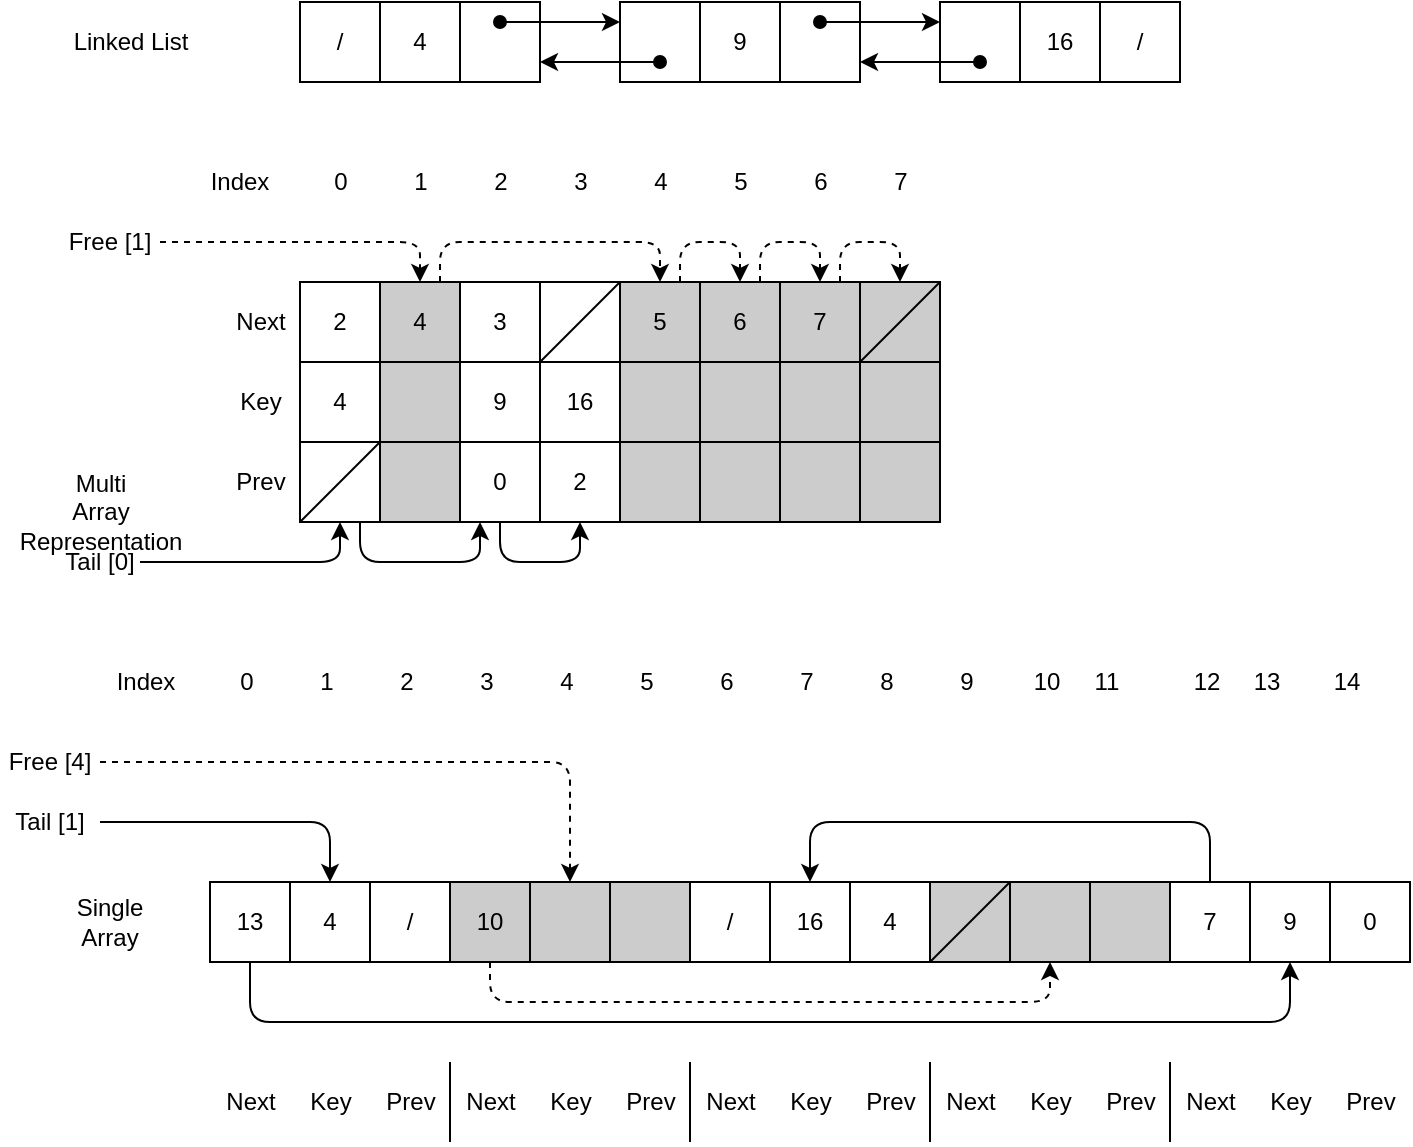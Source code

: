 <mxfile version="14.1.8" type="device"><diagram id="vrvW7QGDZcjqtpPtshBM" name="Page-1"><mxGraphModel dx="1422" dy="843" grid="1" gridSize="10" guides="1" tooltips="1" connect="1" arrows="1" fold="1" page="1" pageScale="1" pageWidth="827" pageHeight="1169" math="0" shadow="0"><root><mxCell id="0"/><mxCell id="1" parent="0"/><mxCell id="iqrI0noiMPj8rujkxIF3-4" value="2" style="whiteSpace=wrap;html=1;aspect=fixed;" parent="1" vertex="1"><mxGeometry x="170" y="180" width="40" height="40" as="geometry"/></mxCell><mxCell id="iqrI0noiMPj8rujkxIF3-5" value="Next" style="text;html=1;align=center;verticalAlign=middle;resizable=0;points=[];autosize=1;" parent="1" vertex="1"><mxGeometry x="130" y="190" width="40" height="20" as="geometry"/></mxCell><mxCell id="iqrI0noiMPj8rujkxIF3-6" value="4" style="whiteSpace=wrap;html=1;aspect=fixed;" parent="1" vertex="1"><mxGeometry x="170" y="220" width="40" height="40" as="geometry"/></mxCell><mxCell id="iqrI0noiMPj8rujkxIF3-8" value="Key" style="text;html=1;align=center;verticalAlign=middle;resizable=0;points=[];autosize=1;" parent="1" vertex="1"><mxGeometry x="130" y="230" width="40" height="20" as="geometry"/></mxCell><mxCell id="iqrI0noiMPj8rujkxIF3-9" value="Prev" style="text;html=1;align=center;verticalAlign=middle;resizable=0;points=[];autosize=1;" parent="1" vertex="1"><mxGeometry x="130" y="270" width="40" height="20" as="geometry"/></mxCell><mxCell id="iqrI0noiMPj8rujkxIF3-10" value="" style="whiteSpace=wrap;html=1;aspect=fixed;fillColor=#CCCCCC;" parent="1" vertex="1"><mxGeometry x="210" y="180" width="40" height="40" as="geometry"/></mxCell><mxCell id="iqrI0noiMPj8rujkxIF3-12" value="/" style="whiteSpace=wrap;html=1;aspect=fixed;" parent="1" vertex="1"><mxGeometry x="170" y="40" width="40" height="40" as="geometry"/></mxCell><mxCell id="iqrI0noiMPj8rujkxIF3-13" value="4" style="whiteSpace=wrap;html=1;aspect=fixed;" parent="1" vertex="1"><mxGeometry x="210" y="40" width="40" height="40" as="geometry"/></mxCell><mxCell id="iqrI0noiMPj8rujkxIF3-14" value="" style="whiteSpace=wrap;html=1;aspect=fixed;" parent="1" vertex="1"><mxGeometry x="250" y="40" width="40" height="40" as="geometry"/></mxCell><mxCell id="iqrI0noiMPj8rujkxIF3-15" value="" style="whiteSpace=wrap;html=1;aspect=fixed;" parent="1" vertex="1"><mxGeometry x="330" y="40" width="40" height="40" as="geometry"/></mxCell><mxCell id="iqrI0noiMPj8rujkxIF3-16" value="9" style="whiteSpace=wrap;html=1;aspect=fixed;" parent="1" vertex="1"><mxGeometry x="370" y="40" width="40" height="40" as="geometry"/></mxCell><mxCell id="iqrI0noiMPj8rujkxIF3-17" value="" style="whiteSpace=wrap;html=1;aspect=fixed;" parent="1" vertex="1"><mxGeometry x="410" y="40" width="40" height="40" as="geometry"/></mxCell><mxCell id="iqrI0noiMPj8rujkxIF3-18" value="" style="whiteSpace=wrap;html=1;aspect=fixed;" parent="1" vertex="1"><mxGeometry x="490" y="40" width="40" height="40" as="geometry"/></mxCell><mxCell id="iqrI0noiMPj8rujkxIF3-19" value="16" style="whiteSpace=wrap;html=1;aspect=fixed;" parent="1" vertex="1"><mxGeometry x="530" y="40" width="40" height="40" as="geometry"/></mxCell><mxCell id="iqrI0noiMPj8rujkxIF3-20" value="/" style="whiteSpace=wrap;html=1;aspect=fixed;" parent="1" vertex="1"><mxGeometry x="570" y="40" width="40" height="40" as="geometry"/></mxCell><mxCell id="iqrI0noiMPj8rujkxIF3-23" value="" style="endArrow=classic;html=1;startArrow=oval;startFill=1;" parent="1" edge="1"><mxGeometry width="50" height="50" relative="1" as="geometry"><mxPoint x="270" y="50" as="sourcePoint"/><mxPoint x="330" y="50" as="targetPoint"/></mxGeometry></mxCell><mxCell id="iqrI0noiMPj8rujkxIF3-24" value="" style="endArrow=classic;html=1;startArrow=oval;startFill=1;" parent="1" edge="1"><mxGeometry width="50" height="50" relative="1" as="geometry"><mxPoint x="350" y="70" as="sourcePoint"/><mxPoint x="290" y="70" as="targetPoint"/></mxGeometry></mxCell><mxCell id="iqrI0noiMPj8rujkxIF3-25" value="" style="endArrow=classic;html=1;startArrow=oval;startFill=1;" parent="1" edge="1"><mxGeometry width="50" height="50" relative="1" as="geometry"><mxPoint x="430" y="50" as="sourcePoint"/><mxPoint x="490" y="50" as="targetPoint"/></mxGeometry></mxCell><mxCell id="iqrI0noiMPj8rujkxIF3-26" value="" style="endArrow=classic;html=1;startArrow=oval;startFill=1;" parent="1" edge="1"><mxGeometry width="50" height="50" relative="1" as="geometry"><mxPoint x="510" y="70" as="sourcePoint"/><mxPoint x="450" y="70" as="targetPoint"/></mxGeometry></mxCell><mxCell id="iqrI0noiMPj8rujkxIF3-30" value="" style="whiteSpace=wrap;html=1;aspect=fixed;fillColor=#CCCCCC;" parent="1" vertex="1"><mxGeometry x="210" y="220" width="40" height="40" as="geometry"/></mxCell><mxCell id="iqrI0noiMPj8rujkxIF3-31" value="" style="whiteSpace=wrap;html=1;aspect=fixed;fillColor=#CCCCCC;" parent="1" vertex="1"><mxGeometry x="210" y="260" width="40" height="40" as="geometry"/></mxCell><mxCell id="iqrI0noiMPj8rujkxIF3-32" value="9" style="whiteSpace=wrap;html=1;aspect=fixed;" parent="1" vertex="1"><mxGeometry x="250" y="220" width="40" height="40" as="geometry"/></mxCell><mxCell id="iqrI0noiMPj8rujkxIF3-33" value="3" style="whiteSpace=wrap;html=1;aspect=fixed;" parent="1" vertex="1"><mxGeometry x="250" y="180" width="40" height="40" as="geometry"/></mxCell><mxCell id="iqrI0noiMPj8rujkxIF3-34" value="0" style="whiteSpace=wrap;html=1;aspect=fixed;" parent="1" vertex="1"><mxGeometry x="250" y="260" width="40" height="40" as="geometry"/></mxCell><mxCell id="iqrI0noiMPj8rujkxIF3-35" value="16" style="whiteSpace=wrap;html=1;aspect=fixed;" parent="1" vertex="1"><mxGeometry x="290" y="220" width="40" height="40" as="geometry"/></mxCell><mxCell id="iqrI0noiMPj8rujkxIF3-37" value="2" style="whiteSpace=wrap;html=1;aspect=fixed;" parent="1" vertex="1"><mxGeometry x="290" y="260" width="40" height="40" as="geometry"/></mxCell><mxCell id="iqrI0noiMPj8rujkxIF3-38" value="Index" style="text;html=1;strokeColor=none;fillColor=none;align=center;verticalAlign=middle;whiteSpace=wrap;rounded=0;" parent="1" vertex="1"><mxGeometry x="120" y="120" width="40" height="20" as="geometry"/></mxCell><mxCell id="iqrI0noiMPj8rujkxIF3-40" value="0" style="text;html=1;align=center;verticalAlign=middle;resizable=0;points=[];autosize=1;" parent="1" vertex="1"><mxGeometry x="180" y="120" width="20" height="20" as="geometry"/></mxCell><mxCell id="iqrI0noiMPj8rujkxIF3-41" value="1" style="text;html=1;align=center;verticalAlign=middle;resizable=0;points=[];autosize=1;" parent="1" vertex="1"><mxGeometry x="220" y="120" width="20" height="20" as="geometry"/></mxCell><mxCell id="iqrI0noiMPj8rujkxIF3-42" value="2" style="text;html=1;align=center;verticalAlign=middle;resizable=0;points=[];autosize=1;" parent="1" vertex="1"><mxGeometry x="260" y="120" width="20" height="20" as="geometry"/></mxCell><mxCell id="iqrI0noiMPj8rujkxIF3-43" value="3" style="text;html=1;align=center;verticalAlign=middle;resizable=0;points=[];autosize=1;" parent="1" vertex="1"><mxGeometry x="300" y="120" width="20" height="20" as="geometry"/></mxCell><mxCell id="iqrI0noiMPj8rujkxIF3-44" value="4" style="text;html=1;align=center;verticalAlign=middle;resizable=0;points=[];autosize=1;" parent="1" vertex="1"><mxGeometry x="340" y="120" width="20" height="20" as="geometry"/></mxCell><mxCell id="iqrI0noiMPj8rujkxIF3-45" value="5" style="text;html=1;align=center;verticalAlign=middle;resizable=0;points=[];autosize=1;" parent="1" vertex="1"><mxGeometry x="380" y="120" width="20" height="20" as="geometry"/></mxCell><mxCell id="iqrI0noiMPj8rujkxIF3-46" value="6" style="text;html=1;align=center;verticalAlign=middle;resizable=0;points=[];autosize=1;" parent="1" vertex="1"><mxGeometry x="420" y="120" width="20" height="20" as="geometry"/></mxCell><mxCell id="iqrI0noiMPj8rujkxIF3-47" value="7" style="text;html=1;align=center;verticalAlign=middle;resizable=0;points=[];autosize=1;" parent="1" vertex="1"><mxGeometry x="460" y="120" width="20" height="20" as="geometry"/></mxCell><mxCell id="iqrI0noiMPj8rujkxIF3-48" value="" style="whiteSpace=wrap;html=1;aspect=fixed;fillColor=#CCCCCC;" parent="1" vertex="1"><mxGeometry x="330" y="180" width="40" height="40" as="geometry"/></mxCell><mxCell id="iqrI0noiMPj8rujkxIF3-49" value="" style="whiteSpace=wrap;html=1;aspect=fixed;fillColor=#CCCCCC;" parent="1" vertex="1"><mxGeometry x="330" y="220" width="40" height="40" as="geometry"/></mxCell><mxCell id="iqrI0noiMPj8rujkxIF3-50" value="" style="whiteSpace=wrap;html=1;aspect=fixed;fillColor=#CCCCCC;" parent="1" vertex="1"><mxGeometry x="330" y="260" width="40" height="40" as="geometry"/></mxCell><mxCell id="iqrI0noiMPj8rujkxIF3-51" value="" style="whiteSpace=wrap;html=1;aspect=fixed;fillColor=#CCCCCC;" parent="1" vertex="1"><mxGeometry x="370" y="180" width="40" height="40" as="geometry"/></mxCell><mxCell id="iqrI0noiMPj8rujkxIF3-52" value="" style="whiteSpace=wrap;html=1;aspect=fixed;fillColor=#CCCCCC;" parent="1" vertex="1"><mxGeometry x="370" y="220" width="40" height="40" as="geometry"/></mxCell><mxCell id="iqrI0noiMPj8rujkxIF3-54" value="" style="whiteSpace=wrap;html=1;aspect=fixed;fillColor=#CCCCCC;" parent="1" vertex="1"><mxGeometry x="410" y="180" width="40" height="40" as="geometry"/></mxCell><mxCell id="iqrI0noiMPj8rujkxIF3-55" value="" style="whiteSpace=wrap;html=1;aspect=fixed;fillColor=#CCCCCC;" parent="1" vertex="1"><mxGeometry x="410" y="220" width="40" height="40" as="geometry"/></mxCell><mxCell id="iqrI0noiMPj8rujkxIF3-56" value="" style="whiteSpace=wrap;html=1;aspect=fixed;fillColor=#CCCCCC;" parent="1" vertex="1"><mxGeometry x="410" y="260" width="40" height="40" as="geometry"/></mxCell><mxCell id="iqrI0noiMPj8rujkxIF3-57" value="" style="whiteSpace=wrap;html=1;aspect=fixed;fillColor=#CCCCCC;" parent="1" vertex="1"><mxGeometry x="450" y="180" width="40" height="40" as="geometry"/></mxCell><mxCell id="iqrI0noiMPj8rujkxIF3-58" value="" style="whiteSpace=wrap;html=1;aspect=fixed;fillColor=#CCCCCC;" parent="1" vertex="1"><mxGeometry x="450" y="220" width="40" height="40" as="geometry"/></mxCell><mxCell id="iqrI0noiMPj8rujkxIF3-59" value="" style="whiteSpace=wrap;html=1;aspect=fixed;fillColor=#CCCCCC;" parent="1" vertex="1"><mxGeometry x="450" y="260" width="40" height="40" as="geometry"/></mxCell><mxCell id="iqrI0noiMPj8rujkxIF3-60" value="Linked List" style="text;html=1;align=center;verticalAlign=middle;resizable=0;points=[];autosize=1;" parent="1" vertex="1"><mxGeometry x="50" y="50" width="70" height="20" as="geometry"/></mxCell><mxCell id="iqrI0noiMPj8rujkxIF3-61" value="Multi&lt;br&gt;Array &lt;br&gt;Representation" style="text;html=1;align=center;verticalAlign=middle;resizable=0;points=[];autosize=1;" parent="1" vertex="1"><mxGeometry x="20" y="270" width="100" height="50" as="geometry"/></mxCell><mxCell id="iqrI0noiMPj8rujkxIF3-62" value="13" style="whiteSpace=wrap;html=1;aspect=fixed;" parent="1" vertex="1"><mxGeometry x="125" y="480" width="40" height="40" as="geometry"/></mxCell><mxCell id="iqrI0noiMPj8rujkxIF3-63" value="4" style="whiteSpace=wrap;html=1;aspect=fixed;" parent="1" vertex="1"><mxGeometry x="165" y="480" width="40" height="40" as="geometry"/></mxCell><mxCell id="iqrI0noiMPj8rujkxIF3-64" value="/" style="whiteSpace=wrap;html=1;aspect=fixed;" parent="1" vertex="1"><mxGeometry x="205" y="480" width="40" height="40" as="geometry"/></mxCell><mxCell id="iqrI0noiMPj8rujkxIF3-68" value="/" style="whiteSpace=wrap;html=1;aspect=fixed;" parent="1" vertex="1"><mxGeometry x="365" y="480" width="40" height="40" as="geometry"/></mxCell><mxCell id="iqrI0noiMPj8rujkxIF3-69" value="16" style="whiteSpace=wrap;html=1;aspect=fixed;" parent="1" vertex="1"><mxGeometry x="405" y="480" width="40" height="40" as="geometry"/></mxCell><mxCell id="iqrI0noiMPj8rujkxIF3-70" value="4" style="whiteSpace=wrap;html=1;aspect=fixed;" parent="1" vertex="1"><mxGeometry x="445" y="480" width="40" height="40" as="geometry"/></mxCell><mxCell id="iqrI0noiMPj8rujkxIF3-71" value="" style="whiteSpace=wrap;html=1;aspect=fixed;fillColor=#CCCCCC;" parent="1" vertex="1"><mxGeometry x="485" y="480" width="40" height="40" as="geometry"/></mxCell><mxCell id="iqrI0noiMPj8rujkxIF3-72" value="" style="whiteSpace=wrap;html=1;aspect=fixed;fillColor=#CCCCCC;" parent="1" vertex="1"><mxGeometry x="525" y="480" width="40" height="40" as="geometry"/></mxCell><mxCell id="iqrI0noiMPj8rujkxIF3-73" value="" style="whiteSpace=wrap;html=1;aspect=fixed;fillColor=#CCCCCC;" parent="1" vertex="1"><mxGeometry x="565" y="480" width="40" height="40" as="geometry"/></mxCell><mxCell id="iqrI0noiMPj8rujkxIF3-74" value="Key" style="text;html=1;align=center;verticalAlign=middle;resizable=0;points=[];autosize=1;" parent="1" vertex="1"><mxGeometry x="165" y="580" width="40" height="20" as="geometry"/></mxCell><mxCell id="iqrI0noiMPj8rujkxIF3-75" value="Next" style="text;html=1;align=center;verticalAlign=middle;resizable=0;points=[];autosize=1;" parent="1" vertex="1"><mxGeometry x="125" y="580" width="40" height="20" as="geometry"/></mxCell><mxCell id="iqrI0noiMPj8rujkxIF3-76" value="Prev" style="text;html=1;align=center;verticalAlign=middle;resizable=0;points=[];autosize=1;" parent="1" vertex="1"><mxGeometry x="205" y="580" width="40" height="20" as="geometry"/></mxCell><mxCell id="iqrI0noiMPj8rujkxIF3-77" value="Index" style="text;html=1;strokeColor=none;fillColor=none;align=center;verticalAlign=middle;whiteSpace=wrap;rounded=0;" parent="1" vertex="1"><mxGeometry x="72.5" y="370" width="40" height="20" as="geometry"/></mxCell><mxCell id="iqrI0noiMPj8rujkxIF3-78" value="0" style="text;html=1;align=center;verticalAlign=middle;resizable=0;points=[];autosize=1;" parent="1" vertex="1"><mxGeometry x="132.5" y="370" width="20" height="20" as="geometry"/></mxCell><mxCell id="iqrI0noiMPj8rujkxIF3-79" value="1" style="text;html=1;align=center;verticalAlign=middle;resizable=0;points=[];autosize=1;" parent="1" vertex="1"><mxGeometry x="172.5" y="370" width="20" height="20" as="geometry"/></mxCell><mxCell id="iqrI0noiMPj8rujkxIF3-80" value="2" style="text;html=1;align=center;verticalAlign=middle;resizable=0;points=[];autosize=1;" parent="1" vertex="1"><mxGeometry x="212.5" y="370" width="20" height="20" as="geometry"/></mxCell><mxCell id="iqrI0noiMPj8rujkxIF3-81" value="3" style="text;html=1;align=center;verticalAlign=middle;resizable=0;points=[];autosize=1;" parent="1" vertex="1"><mxGeometry x="252.5" y="370" width="20" height="20" as="geometry"/></mxCell><mxCell id="iqrI0noiMPj8rujkxIF3-82" value="4" style="text;html=1;align=center;verticalAlign=middle;resizable=0;points=[];autosize=1;" parent="1" vertex="1"><mxGeometry x="292.5" y="370" width="20" height="20" as="geometry"/></mxCell><mxCell id="iqrI0noiMPj8rujkxIF3-83" value="5" style="text;html=1;align=center;verticalAlign=middle;resizable=0;points=[];autosize=1;" parent="1" vertex="1"><mxGeometry x="332.5" y="370" width="20" height="20" as="geometry"/></mxCell><mxCell id="iqrI0noiMPj8rujkxIF3-84" value="6" style="text;html=1;align=center;verticalAlign=middle;resizable=0;points=[];autosize=1;" parent="1" vertex="1"><mxGeometry x="372.5" y="370" width="20" height="20" as="geometry"/></mxCell><mxCell id="iqrI0noiMPj8rujkxIF3-85" value="7" style="text;html=1;align=center;verticalAlign=middle;resizable=0;points=[];autosize=1;" parent="1" vertex="1"><mxGeometry x="412.5" y="370" width="20" height="20" as="geometry"/></mxCell><mxCell id="iqrI0noiMPj8rujkxIF3-86" value="8" style="text;html=1;align=center;verticalAlign=middle;resizable=0;points=[];autosize=1;" parent="1" vertex="1"><mxGeometry x="452.5" y="370" width="20" height="20" as="geometry"/></mxCell><mxCell id="iqrI0noiMPj8rujkxIF3-87" value="9" style="text;html=1;align=center;verticalAlign=middle;resizable=0;points=[];autosize=1;" parent="1" vertex="1"><mxGeometry x="492.5" y="370" width="20" height="20" as="geometry"/></mxCell><mxCell id="iqrI0noiMPj8rujkxIF3-88" value="10" style="text;html=1;align=center;verticalAlign=middle;resizable=0;points=[];autosize=1;" parent="1" vertex="1"><mxGeometry x="527.5" y="370" width="30" height="20" as="geometry"/></mxCell><mxCell id="iqrI0noiMPj8rujkxIF3-89" value="11" style="text;html=1;align=center;verticalAlign=middle;resizable=0;points=[];autosize=1;" parent="1" vertex="1"><mxGeometry x="557.5" y="370" width="30" height="20" as="geometry"/></mxCell><mxCell id="iqrI0noiMPj8rujkxIF3-90" value="Key" style="text;html=1;align=center;verticalAlign=middle;resizable=0;points=[];autosize=1;" parent="1" vertex="1"><mxGeometry x="285" y="580" width="40" height="20" as="geometry"/></mxCell><mxCell id="iqrI0noiMPj8rujkxIF3-91" value="Next" style="text;html=1;align=center;verticalAlign=middle;resizable=0;points=[];autosize=1;" parent="1" vertex="1"><mxGeometry x="245" y="580" width="40" height="20" as="geometry"/></mxCell><mxCell id="iqrI0noiMPj8rujkxIF3-92" value="Prev" style="text;html=1;align=center;verticalAlign=middle;resizable=0;points=[];autosize=1;" parent="1" vertex="1"><mxGeometry x="325" y="580" width="40" height="20" as="geometry"/></mxCell><mxCell id="iqrI0noiMPj8rujkxIF3-93" value="Key" style="text;html=1;align=center;verticalAlign=middle;resizable=0;points=[];autosize=1;" parent="1" vertex="1"><mxGeometry x="405" y="580" width="40" height="20" as="geometry"/></mxCell><mxCell id="iqrI0noiMPj8rujkxIF3-94" value="Next" style="text;html=1;align=center;verticalAlign=middle;resizable=0;points=[];autosize=1;" parent="1" vertex="1"><mxGeometry x="365" y="580" width="40" height="20" as="geometry"/></mxCell><mxCell id="iqrI0noiMPj8rujkxIF3-95" value="Prev" style="text;html=1;align=center;verticalAlign=middle;resizable=0;points=[];autosize=1;" parent="1" vertex="1"><mxGeometry x="445" y="580" width="40" height="20" as="geometry"/></mxCell><mxCell id="iqrI0noiMPj8rujkxIF3-96" value="" style="endArrow=none;html=1;" parent="1" edge="1"><mxGeometry width="50" height="50" relative="1" as="geometry"><mxPoint x="245" y="610" as="sourcePoint"/><mxPoint x="245" y="570" as="targetPoint"/></mxGeometry></mxCell><mxCell id="iqrI0noiMPj8rujkxIF3-101" value="" style="whiteSpace=wrap;html=1;aspect=fixed;fillColor=#CCCCCC;" parent="1" vertex="1"><mxGeometry x="370" y="260" width="40" height="40" as="geometry"/></mxCell><mxCell id="iqrI0noiMPj8rujkxIF3-102" value="" style="endArrow=none;html=1;" parent="1" edge="1"><mxGeometry width="50" height="50" relative="1" as="geometry"><mxPoint x="365" y="610" as="sourcePoint"/><mxPoint x="365" y="570" as="targetPoint"/></mxGeometry></mxCell><mxCell id="iqrI0noiMPj8rujkxIF3-103" value="Single Array" style="text;html=1;strokeColor=none;fillColor=none;align=center;verticalAlign=middle;whiteSpace=wrap;rounded=0;" parent="1" vertex="1"><mxGeometry x="55" y="490" width="40" height="20" as="geometry"/></mxCell><mxCell id="YoQ7XEhRBiESrED5qIaC-2" value="Tail [0]" style="text;html=1;strokeColor=none;fillColor=none;align=center;verticalAlign=middle;whiteSpace=wrap;rounded=0;" parent="1" vertex="1"><mxGeometry x="50" y="310" width="40" height="20" as="geometry"/></mxCell><mxCell id="YoQ7XEhRBiESrED5qIaC-4" value="" style="endArrow=classic;html=1;entryX=0.5;entryY=1;entryDx=0;entryDy=0;" parent="1" target="YoQ7XEhRBiESrED5qIaC-5" edge="1"><mxGeometry width="50" height="50" relative="1" as="geometry"><mxPoint x="90" y="320" as="sourcePoint"/><mxPoint x="190" y="270" as="targetPoint"/><Array as="points"><mxPoint x="190" y="320"/></Array></mxGeometry></mxCell><mxCell id="YoQ7XEhRBiESrED5qIaC-5" value="" style="whiteSpace=wrap;html=1;aspect=fixed;" parent="1" vertex="1"><mxGeometry x="170" y="260" width="40" height="40" as="geometry"/></mxCell><mxCell id="YoQ7XEhRBiESrED5qIaC-6" value="" style="endArrow=none;html=1;exitX=0;exitY=1;exitDx=0;exitDy=0;entryX=0;entryY=1;entryDx=0;entryDy=0;" parent="1" source="YoQ7XEhRBiESrED5qIaC-5" target="iqrI0noiMPj8rujkxIF3-30" edge="1"><mxGeometry width="50" height="50" relative="1" as="geometry"><mxPoint x="160" y="300" as="sourcePoint"/><mxPoint x="440" y="360" as="targetPoint"/></mxGeometry></mxCell><mxCell id="YoQ7XEhRBiESrED5qIaC-7" value="" style="whiteSpace=wrap;html=1;aspect=fixed;" parent="1" vertex="1"><mxGeometry x="290" y="180" width="40" height="40" as="geometry"/></mxCell><mxCell id="YoQ7XEhRBiESrED5qIaC-11" value="" style="endArrow=none;html=1;exitX=1;exitY=1;exitDx=0;exitDy=0;entryX=0;entryY=0;entryDx=0;entryDy=0;" parent="1" source="iqrI0noiMPj8rujkxIF3-33" target="iqrI0noiMPj8rujkxIF3-48" edge="1"><mxGeometry width="50" height="50" relative="1" as="geometry"><mxPoint x="390" y="390" as="sourcePoint"/><mxPoint x="440" y="340" as="targetPoint"/></mxGeometry></mxCell><mxCell id="YoQ7XEhRBiESrED5qIaC-12" value="" style="endArrow=classic;html=1;exitX=0.75;exitY=1;exitDx=0;exitDy=0;" parent="1" source="YoQ7XEhRBiESrED5qIaC-5" edge="1"><mxGeometry width="50" height="50" relative="1" as="geometry"><mxPoint x="390" y="390" as="sourcePoint"/><mxPoint x="260" y="300" as="targetPoint"/><Array as="points"><mxPoint x="200" y="320"/><mxPoint x="260" y="320"/></Array></mxGeometry></mxCell><mxCell id="YoQ7XEhRBiESrED5qIaC-15" value="" style="endArrow=classic;html=1;exitX=0.5;exitY=1;exitDx=0;exitDy=0;entryX=0.5;entryY=1;entryDx=0;entryDy=0;" parent="1" source="iqrI0noiMPj8rujkxIF3-34" target="iqrI0noiMPj8rujkxIF3-37" edge="1"><mxGeometry width="50" height="50" relative="1" as="geometry"><mxPoint x="390" y="390" as="sourcePoint"/><mxPoint x="440" y="340" as="targetPoint"/><Array as="points"><mxPoint x="270" y="320"/><mxPoint x="310" y="320"/></Array></mxGeometry></mxCell><mxCell id="YoQ7XEhRBiESrED5qIaC-16" value="Tail [1]" style="text;html=1;strokeColor=none;fillColor=none;align=center;verticalAlign=middle;whiteSpace=wrap;rounded=0;" parent="1" vertex="1"><mxGeometry x="25" y="440" width="40" height="20" as="geometry"/></mxCell><mxCell id="YoQ7XEhRBiESrED5qIaC-17" value="" style="endArrow=classic;html=1;entryX=0.5;entryY=0;entryDx=0;entryDy=0;" parent="1" target="iqrI0noiMPj8rujkxIF3-63" edge="1"><mxGeometry width="50" height="50" relative="1" as="geometry"><mxPoint x="70" y="450" as="sourcePoint"/><mxPoint x="195" y="450" as="targetPoint"/><Array as="points"><mxPoint x="185" y="450"/></Array></mxGeometry></mxCell><mxCell id="YoQ7XEhRBiESrED5qIaC-18" value="" style="endArrow=classic;html=1;exitX=0.5;exitY=1;exitDx=0;exitDy=0;entryX=0.5;entryY=1;entryDx=0;entryDy=0;" parent="1" source="iqrI0noiMPj8rujkxIF3-62" target="L3OXKONoXs7qO71y7WkS-5" edge="1"><mxGeometry width="50" height="50" relative="1" as="geometry"><mxPoint x="145" y="550" as="sourcePoint"/><mxPoint x="305" y="520" as="targetPoint"/><Array as="points"><mxPoint x="145" y="550"/><mxPoint x="665" y="550"/></Array></mxGeometry></mxCell><mxCell id="YoQ7XEhRBiESrED5qIaC-19" value="" style="endArrow=classic;html=1;exitX=0.5;exitY=0;exitDx=0;exitDy=0;entryX=0.5;entryY=0;entryDx=0;entryDy=0;" parent="1" source="L3OXKONoXs7qO71y7WkS-4" target="iqrI0noiMPj8rujkxIF3-69" edge="1"><mxGeometry width="50" height="50" relative="1" as="geometry"><mxPoint x="265" y="480" as="sourcePoint"/><mxPoint x="425" y="450" as="targetPoint"/><Array as="points"><mxPoint x="625" y="450"/><mxPoint x="425" y="450"/></Array></mxGeometry></mxCell><mxCell id="L3OXKONoXs7qO71y7WkS-4" value="7" style="whiteSpace=wrap;html=1;aspect=fixed;" parent="1" vertex="1"><mxGeometry x="605" y="480" width="40" height="40" as="geometry"/></mxCell><mxCell id="L3OXKONoXs7qO71y7WkS-5" value="9" style="whiteSpace=wrap;html=1;aspect=fixed;" parent="1" vertex="1"><mxGeometry x="645" y="480" width="40" height="40" as="geometry"/></mxCell><mxCell id="L3OXKONoXs7qO71y7WkS-6" value="0" style="whiteSpace=wrap;html=1;aspect=fixed;" parent="1" vertex="1"><mxGeometry x="685" y="480" width="40" height="40" as="geometry"/></mxCell><mxCell id="L3OXKONoXs7qO71y7WkS-7" value="" style="whiteSpace=wrap;html=1;aspect=fixed;fillColor=#CCCCCC;" parent="1" vertex="1"><mxGeometry x="245" y="480" width="40" height="40" as="geometry"/></mxCell><mxCell id="L3OXKONoXs7qO71y7WkS-8" value="" style="whiteSpace=wrap;html=1;aspect=fixed;fillColor=#CCCCCC;" parent="1" vertex="1"><mxGeometry x="285" y="480" width="40" height="40" as="geometry"/></mxCell><mxCell id="L3OXKONoXs7qO71y7WkS-9" value="" style="whiteSpace=wrap;html=1;aspect=fixed;fillColor=#CCCCCC;" parent="1" vertex="1"><mxGeometry x="325" y="480" width="40" height="40" as="geometry"/></mxCell><mxCell id="L3OXKONoXs7qO71y7WkS-10" value="12" style="text;html=1;align=center;verticalAlign=middle;resizable=0;points=[];autosize=1;" parent="1" vertex="1"><mxGeometry x="607.5" y="370" width="30" height="20" as="geometry"/></mxCell><mxCell id="L3OXKONoXs7qO71y7WkS-11" value="13" style="text;html=1;align=center;verticalAlign=middle;resizable=0;points=[];autosize=1;" parent="1" vertex="1"><mxGeometry x="637.5" y="370" width="30" height="20" as="geometry"/></mxCell><mxCell id="L3OXKONoXs7qO71y7WkS-12" value="14" style="text;html=1;align=center;verticalAlign=middle;resizable=0;points=[];autosize=1;" parent="1" vertex="1"><mxGeometry x="677.5" y="370" width="30" height="20" as="geometry"/></mxCell><mxCell id="L3OXKONoXs7qO71y7WkS-13" value="Key" style="text;html=1;align=center;verticalAlign=middle;resizable=0;points=[];autosize=1;" parent="1" vertex="1"><mxGeometry x="525" y="580" width="40" height="20" as="geometry"/></mxCell><mxCell id="L3OXKONoXs7qO71y7WkS-14" value="Next" style="text;html=1;align=center;verticalAlign=middle;resizable=0;points=[];autosize=1;" parent="1" vertex="1"><mxGeometry x="485" y="580" width="40" height="20" as="geometry"/></mxCell><mxCell id="L3OXKONoXs7qO71y7WkS-15" value="Prev" style="text;html=1;align=center;verticalAlign=middle;resizable=0;points=[];autosize=1;" parent="1" vertex="1"><mxGeometry x="565" y="580" width="40" height="20" as="geometry"/></mxCell><mxCell id="L3OXKONoXs7qO71y7WkS-16" value="" style="endArrow=none;html=1;" parent="1" edge="1"><mxGeometry width="50" height="50" relative="1" as="geometry"><mxPoint x="485" y="610" as="sourcePoint"/><mxPoint x="485" y="570" as="targetPoint"/></mxGeometry></mxCell><mxCell id="L3OXKONoXs7qO71y7WkS-17" value="Key" style="text;html=1;align=center;verticalAlign=middle;resizable=0;points=[];autosize=1;" parent="1" vertex="1"><mxGeometry x="645" y="580" width="40" height="20" as="geometry"/></mxCell><mxCell id="L3OXKONoXs7qO71y7WkS-18" value="Next" style="text;html=1;align=center;verticalAlign=middle;resizable=0;points=[];autosize=1;" parent="1" vertex="1"><mxGeometry x="605" y="580" width="40" height="20" as="geometry"/></mxCell><mxCell id="L3OXKONoXs7qO71y7WkS-19" value="Prev" style="text;html=1;align=center;verticalAlign=middle;resizable=0;points=[];autosize=1;" parent="1" vertex="1"><mxGeometry x="685" y="580" width="40" height="20" as="geometry"/></mxCell><mxCell id="L3OXKONoXs7qO71y7WkS-20" value="" style="endArrow=none;html=1;" parent="1" edge="1"><mxGeometry width="50" height="50" relative="1" as="geometry"><mxPoint x="605" y="610" as="sourcePoint"/><mxPoint x="605" y="570" as="targetPoint"/></mxGeometry></mxCell><mxCell id="rhm4Uobxc_NMf9pzIZuO-2" value="4" style="text;html=1;strokeColor=none;fillColor=none;align=center;verticalAlign=middle;whiteSpace=wrap;rounded=0;" vertex="1" parent="1"><mxGeometry x="210" y="190" width="40" height="20" as="geometry"/></mxCell><mxCell id="rhm4Uobxc_NMf9pzIZuO-3" value="5" style="text;html=1;strokeColor=none;fillColor=none;align=center;verticalAlign=middle;whiteSpace=wrap;rounded=0;" vertex="1" parent="1"><mxGeometry x="330" y="190" width="40" height="20" as="geometry"/></mxCell><mxCell id="rhm4Uobxc_NMf9pzIZuO-4" value="6" style="text;html=1;strokeColor=none;fillColor=none;align=center;verticalAlign=middle;whiteSpace=wrap;rounded=0;" vertex="1" parent="1"><mxGeometry x="370" y="190" width="40" height="20" as="geometry"/></mxCell><mxCell id="rhm4Uobxc_NMf9pzIZuO-5" value="7" style="text;html=1;strokeColor=none;fillColor=none;align=center;verticalAlign=middle;whiteSpace=wrap;rounded=0;" vertex="1" parent="1"><mxGeometry x="410" y="190" width="40" height="20" as="geometry"/></mxCell><mxCell id="rhm4Uobxc_NMf9pzIZuO-7" value="" style="endArrow=none;html=1;exitX=1;exitY=0;exitDx=0;exitDy=0;entryX=1;entryY=0;entryDx=0;entryDy=0;" edge="1" parent="1" source="iqrI0noiMPj8rujkxIF3-55" target="iqrI0noiMPj8rujkxIF3-57"><mxGeometry width="50" height="50" relative="1" as="geometry"><mxPoint x="390" y="400" as="sourcePoint"/><mxPoint x="440" y="350" as="targetPoint"/></mxGeometry></mxCell><mxCell id="rhm4Uobxc_NMf9pzIZuO-8" value="Free [1]" style="text;html=1;strokeColor=none;fillColor=none;align=center;verticalAlign=middle;whiteSpace=wrap;rounded=0;" vertex="1" parent="1"><mxGeometry x="50" y="150" width="50" height="20" as="geometry"/></mxCell><mxCell id="rhm4Uobxc_NMf9pzIZuO-9" value="" style="endArrow=classic;html=1;exitX=1;exitY=0.5;exitDx=0;exitDy=0;entryX=0.5;entryY=0;entryDx=0;entryDy=0;dashed=1;" edge="1" parent="1" source="rhm4Uobxc_NMf9pzIZuO-8" target="iqrI0noiMPj8rujkxIF3-10"><mxGeometry width="50" height="50" relative="1" as="geometry"><mxPoint x="390" y="390" as="sourcePoint"/><mxPoint x="230" y="140" as="targetPoint"/><Array as="points"><mxPoint x="230" y="160"/></Array></mxGeometry></mxCell><mxCell id="rhm4Uobxc_NMf9pzIZuO-10" value="" style="endArrow=classic;html=1;exitX=0.75;exitY=0;exitDx=0;exitDy=0;entryX=0.5;entryY=0;entryDx=0;entryDy=0;dashed=1;" edge="1" parent="1" source="iqrI0noiMPj8rujkxIF3-10" target="iqrI0noiMPj8rujkxIF3-48"><mxGeometry width="50" height="50" relative="1" as="geometry"><mxPoint x="390" y="390" as="sourcePoint"/><mxPoint x="350" y="150" as="targetPoint"/><Array as="points"><mxPoint x="240" y="160"/><mxPoint x="350" y="160"/></Array></mxGeometry></mxCell><mxCell id="rhm4Uobxc_NMf9pzIZuO-11" value="" style="endArrow=classic;html=1;exitX=0.75;exitY=0;exitDx=0;exitDy=0;entryX=0.5;entryY=0;entryDx=0;entryDy=0;dashed=1;" edge="1" parent="1" source="iqrI0noiMPj8rujkxIF3-48" target="iqrI0noiMPj8rujkxIF3-51"><mxGeometry width="50" height="50" relative="1" as="geometry"><mxPoint x="390" y="390" as="sourcePoint"/><mxPoint x="440" y="340" as="targetPoint"/><Array as="points"><mxPoint x="360" y="160"/><mxPoint x="390" y="160"/></Array></mxGeometry></mxCell><mxCell id="rhm4Uobxc_NMf9pzIZuO-13" value="" style="endArrow=classic;html=1;exitX=0.75;exitY=0;exitDx=0;exitDy=0;entryX=0.5;entryY=0;entryDx=0;entryDy=0;dashed=1;" edge="1" parent="1" source="iqrI0noiMPj8rujkxIF3-51" target="iqrI0noiMPj8rujkxIF3-54"><mxGeometry width="50" height="50" relative="1" as="geometry"><mxPoint x="390" y="390" as="sourcePoint"/><mxPoint x="440" y="340" as="targetPoint"/><Array as="points"><mxPoint x="400" y="160"/><mxPoint x="430" y="160"/></Array></mxGeometry></mxCell><mxCell id="rhm4Uobxc_NMf9pzIZuO-14" value="" style="endArrow=classic;html=1;exitX=0.75;exitY=0;exitDx=0;exitDy=0;entryX=0.5;entryY=0;entryDx=0;entryDy=0;dashed=1;" edge="1" parent="1" source="iqrI0noiMPj8rujkxIF3-54" target="iqrI0noiMPj8rujkxIF3-57"><mxGeometry width="50" height="50" relative="1" as="geometry"><mxPoint x="390" y="390" as="sourcePoint"/><mxPoint x="470" y="160" as="targetPoint"/><Array as="points"><mxPoint x="440" y="160"/><mxPoint x="470" y="160"/></Array></mxGeometry></mxCell><mxCell id="rhm4Uobxc_NMf9pzIZuO-15" value="10" style="text;html=1;strokeColor=none;fillColor=none;align=center;verticalAlign=middle;whiteSpace=wrap;rounded=0;" vertex="1" parent="1"><mxGeometry x="245" y="490" width="40" height="20" as="geometry"/></mxCell><mxCell id="rhm4Uobxc_NMf9pzIZuO-17" value="" style="endArrow=none;html=1;exitX=0;exitY=1;exitDx=0;exitDy=0;entryX=1;entryY=0;entryDx=0;entryDy=0;" edge="1" parent="1" source="iqrI0noiMPj8rujkxIF3-71" target="iqrI0noiMPj8rujkxIF3-71"><mxGeometry width="50" height="50" relative="1" as="geometry"><mxPoint x="365" y="485" as="sourcePoint"/><mxPoint x="415" y="435" as="targetPoint"/></mxGeometry></mxCell><mxCell id="rhm4Uobxc_NMf9pzIZuO-18" value="Free [4]" style="text;html=1;strokeColor=none;fillColor=none;align=center;verticalAlign=middle;whiteSpace=wrap;rounded=0;" vertex="1" parent="1"><mxGeometry x="20" y="410" width="50" height="20" as="geometry"/></mxCell><mxCell id="rhm4Uobxc_NMf9pzIZuO-19" value="" style="endArrow=classic;html=1;exitX=1;exitY=0.5;exitDx=0;exitDy=0;entryX=0.5;entryY=0;entryDx=0;entryDy=0;dashed=1;" edge="1" parent="1" source="rhm4Uobxc_NMf9pzIZuO-18" target="L3OXKONoXs7qO71y7WkS-8"><mxGeometry width="50" height="50" relative="1" as="geometry"><mxPoint x="390" y="440" as="sourcePoint"/><mxPoint x="320" y="440" as="targetPoint"/><Array as="points"><mxPoint x="305" y="420"/></Array></mxGeometry></mxCell><mxCell id="rhm4Uobxc_NMf9pzIZuO-20" value="" style="endArrow=classic;html=1;exitX=0.5;exitY=1;exitDx=0;exitDy=0;entryX=0.5;entryY=1;entryDx=0;entryDy=0;dashed=1;" edge="1" parent="1" source="L3OXKONoXs7qO71y7WkS-7" target="iqrI0noiMPj8rujkxIF3-72"><mxGeometry width="50" height="50" relative="1" as="geometry"><mxPoint x="390" y="440" as="sourcePoint"/><mxPoint x="550" y="540" as="targetPoint"/><Array as="points"><mxPoint x="265" y="540"/><mxPoint x="545" y="540"/></Array></mxGeometry></mxCell></root></mxGraphModel></diagram></mxfile>